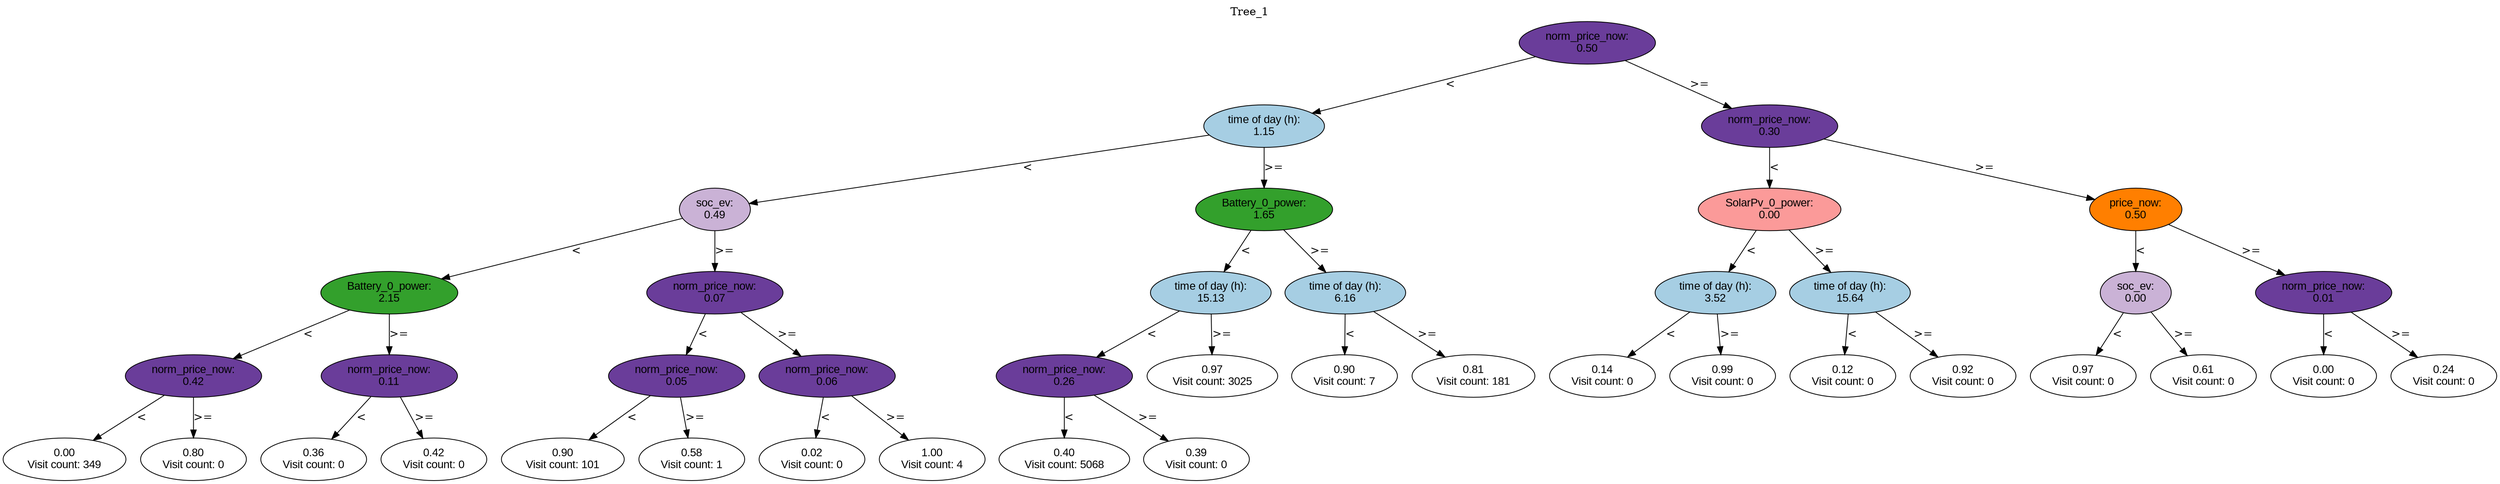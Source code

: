 digraph BST {
    node [fontname="Arial" style=filled colorscheme=paired12];
    0 [ label = "norm_price_now:
0.50" fillcolor=10];
    1 [ label = "time of day (h):
1.15" fillcolor=1];
    2 [ label = "soc_ev:
0.49" fillcolor=9];
    3 [ label = "Battery_0_power:
2.15" fillcolor=4];
    4 [ label = "norm_price_now:
0.42" fillcolor=10];
    5 [ label = "0.00
Visit count: 349" fillcolor=white];
    6 [ label = "0.80
Visit count: 0" fillcolor=white];
    7 [ label = "norm_price_now:
0.11" fillcolor=10];
    8 [ label = "0.36
Visit count: 0" fillcolor=white];
    9 [ label = "0.42
Visit count: 0" fillcolor=white];
    10 [ label = "norm_price_now:
0.07" fillcolor=10];
    11 [ label = "norm_price_now:
0.05" fillcolor=10];
    12 [ label = "0.90
Visit count: 101" fillcolor=white];
    13 [ label = "0.58
Visit count: 1" fillcolor=white];
    14 [ label = "norm_price_now:
0.06" fillcolor=10];
    15 [ label = "0.02
Visit count: 0" fillcolor=white];
    16 [ label = "1.00
Visit count: 4" fillcolor=white];
    17 [ label = "Battery_0_power:
1.65" fillcolor=4];
    18 [ label = "time of day (h):
15.13" fillcolor=1];
    19 [ label = "norm_price_now:
0.26" fillcolor=10];
    20 [ label = "0.40
Visit count: 5068" fillcolor=white];
    21 [ label = "0.39
Visit count: 0" fillcolor=white];
    22 [ label = "0.97
Visit count: 3025" fillcolor=white];
    23 [ label = "time of day (h):
6.16" fillcolor=1];
    24 [ label = "0.90
Visit count: 7" fillcolor=white];
    25 [ label = "0.81
Visit count: 181" fillcolor=white];
    26 [ label = "norm_price_now:
0.30" fillcolor=10];
    27 [ label = "SolarPv_0_power:
0.00" fillcolor=5];
    28 [ label = "time of day (h):
3.52" fillcolor=1];
    29 [ label = "0.14
Visit count: 0" fillcolor=white];
    30 [ label = "0.99
Visit count: 0" fillcolor=white];
    31 [ label = "time of day (h):
15.64" fillcolor=1];
    32 [ label = "0.12
Visit count: 0" fillcolor=white];
    33 [ label = "0.92
Visit count: 0" fillcolor=white];
    34 [ label = "price_now:
0.50" fillcolor=8];
    35 [ label = "soc_ev:
0.00" fillcolor=9];
    36 [ label = "0.97
Visit count: 0" fillcolor=white];
    37 [ label = "0.61
Visit count: 0" fillcolor=white];
    38 [ label = "norm_price_now:
0.01" fillcolor=10];
    39 [ label = "0.00
Visit count: 0" fillcolor=white];
    40 [ label = "0.24
Visit count: 0" fillcolor=white];

    0  -> 1[ label = "<"];
    0  -> 26[ label = ">="];
    1  -> 2[ label = "<"];
    1  -> 17[ label = ">="];
    2  -> 3[ label = "<"];
    2  -> 10[ label = ">="];
    3  -> 4[ label = "<"];
    3  -> 7[ label = ">="];
    4  -> 5[ label = "<"];
    4  -> 6[ label = ">="];
    7  -> 8[ label = "<"];
    7  -> 9[ label = ">="];
    10  -> 11[ label = "<"];
    10  -> 14[ label = ">="];
    11  -> 12[ label = "<"];
    11  -> 13[ label = ">="];
    14  -> 15[ label = "<"];
    14  -> 16[ label = ">="];
    17  -> 18[ label = "<"];
    17  -> 23[ label = ">="];
    18  -> 19[ label = "<"];
    18  -> 22[ label = ">="];
    19  -> 20[ label = "<"];
    19  -> 21[ label = ">="];
    23  -> 24[ label = "<"];
    23  -> 25[ label = ">="];
    26  -> 27[ label = "<"];
    26  -> 34[ label = ">="];
    27  -> 28[ label = "<"];
    27  -> 31[ label = ">="];
    28  -> 29[ label = "<"];
    28  -> 30[ label = ">="];
    31  -> 32[ label = "<"];
    31  -> 33[ label = ">="];
    34  -> 35[ label = "<"];
    34  -> 38[ label = ">="];
    35  -> 36[ label = "<"];
    35  -> 37[ label = ">="];
    38  -> 39[ label = "<"];
    38  -> 40[ label = ">="];

    labelloc="t";
    label="Tree_1";
}